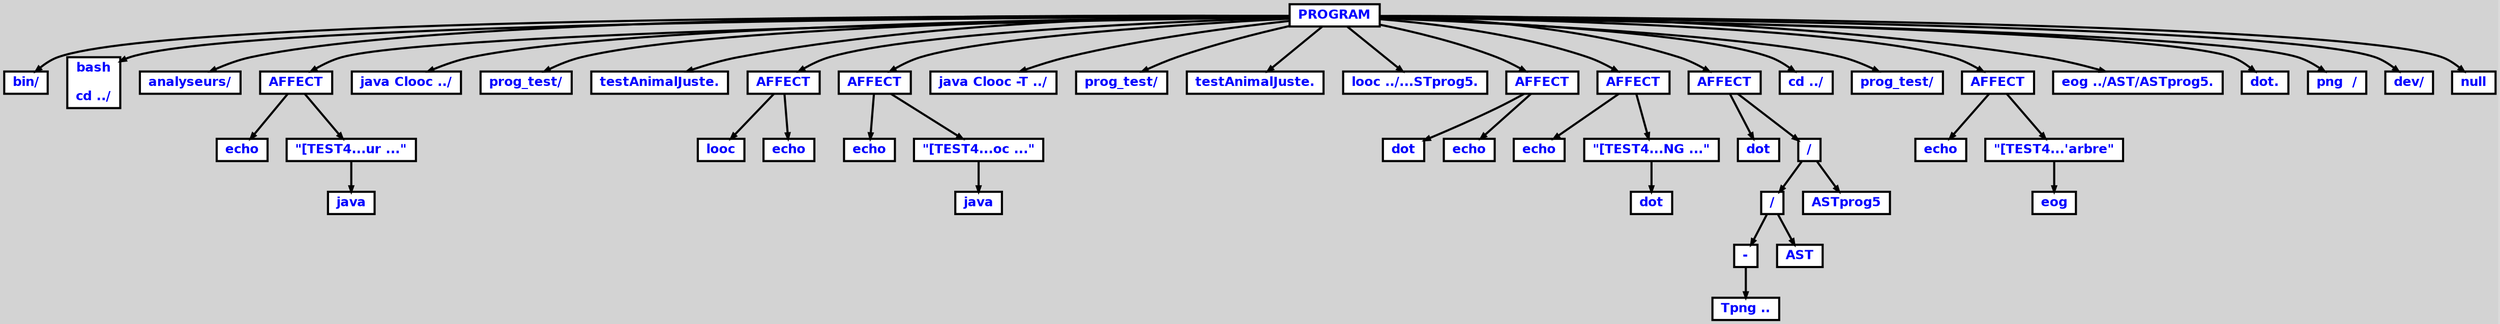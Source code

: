 digraph {

	ordering=out;
	ranksep=.4;
	bgcolor="lightgrey"; node [shape=box, fixedsize=false, fontsize=12, fontname="Helvetica-bold", fontcolor="blue"
		width=.25, height=.25, color="black", fillcolor="white", style="filled, solid, bold"];
	edge [arrowsize=.5, color="black", style="bold"]

  n0 [label="PROGRAM"];
  n1 [label="bin/"];
  n2 [label="bash\n\ncd ../"];
  n3 [label="analyseurs/"];
  n4 [label="AFFECT"];
  n4 [label="AFFECT"];
  n5 [label="echo"];
  n6 [label="\"[TEST4...ur ...\""];
  n6 [label="\"[TEST4...ur ...\""];
  n7 [label="java"];
  n8 [label="java Clooc ../"];
  n9 [label="prog_test/"];
  n10 [label="testAnimalJuste."];
  n11 [label="AFFECT"];
  n11 [label="AFFECT"];
  n12 [label="looc"];
  n13 [label="echo"];
  n14 [label="AFFECT"];
  n14 [label="AFFECT"];
  n15 [label="echo"];
  n16 [label="\"[TEST4...oc ...\""];
  n16 [label="\"[TEST4...oc ...\""];
  n17 [label="java"];
  n18 [label="java Clooc -T ../"];
  n19 [label="prog_test/"];
  n20 [label="testAnimalJuste."];
  n21 [label="looc ../...STprog5."];
  n22 [label="AFFECT"];
  n22 [label="AFFECT"];
  n23 [label="dot"];
  n24 [label="echo"];
  n25 [label="AFFECT"];
  n25 [label="AFFECT"];
  n26 [label="echo"];
  n27 [label="\"[TEST4...NG ...\""];
  n27 [label="\"[TEST4...NG ...\""];
  n28 [label="dot"];
  n29 [label="AFFECT"];
  n29 [label="AFFECT"];
  n30 [label="dot"];
  n31 [label="/"];
  n31 [label="/"];
  n32 [label="/"];
  n32 [label="/"];
  n33 [label="-"];
  n33 [label="-"];
  n34 [label="Tpng .."];
  n35 [label="AST"];
  n36 [label="ASTprog5"];
  n37 [label="cd ../"];
  n38 [label="prog_test/"];
  n39 [label="AFFECT"];
  n39 [label="AFFECT"];
  n40 [label="echo"];
  n41 [label="\"[TEST4...'arbre\""];
  n41 [label="\"[TEST4...'arbre\""];
  n42 [label="eog"];
  n43 [label="eog ../AST/ASTprog5."];
  n44 [label="dot."];
  n45 [label="png  /"];
  n46 [label="dev/"];
  n47 [label="null"];

  n0 -> n1 // "PROGRAM" -> "bin/"
  n0 -> n2 // "PROGRAM" -> "bash\n\ncd ../"
  n0 -> n3 // "PROGRAM" -> "analyseurs/"
  n0 -> n4 // "PROGRAM" -> "AFFECT"
  n4 -> n5 // "AFFECT" -> "echo"
  n4 -> n6 // "AFFECT" -> "\"[TEST4...ur ...\""
  n6 -> n7 // "\"[TEST4...ur ...\"" -> "java"
  n0 -> n8 // "PROGRAM" -> "java Clooc ../"
  n0 -> n9 // "PROGRAM" -> "prog_test/"
  n0 -> n10 // "PROGRAM" -> "testAnimalJuste."
  n0 -> n11 // "PROGRAM" -> "AFFECT"
  n11 -> n12 // "AFFECT" -> "looc"
  n11 -> n13 // "AFFECT" -> "echo"
  n0 -> n14 // "PROGRAM" -> "AFFECT"
  n14 -> n15 // "AFFECT" -> "echo"
  n14 -> n16 // "AFFECT" -> "\"[TEST4...oc ...\""
  n16 -> n17 // "\"[TEST4...oc ...\"" -> "java"
  n0 -> n18 // "PROGRAM" -> "java Clooc -T ../"
  n0 -> n19 // "PROGRAM" -> "prog_test/"
  n0 -> n20 // "PROGRAM" -> "testAnimalJuste."
  n0 -> n21 // "PROGRAM" -> "looc ../...STprog5."
  n0 -> n22 // "PROGRAM" -> "AFFECT"
  n22 -> n23 // "AFFECT" -> "dot"
  n22 -> n24 // "AFFECT" -> "echo"
  n0 -> n25 // "PROGRAM" -> "AFFECT"
  n25 -> n26 // "AFFECT" -> "echo"
  n25 -> n27 // "AFFECT" -> "\"[TEST4...NG ...\""
  n27 -> n28 // "\"[TEST4...NG ...\"" -> "dot"
  n0 -> n29 // "PROGRAM" -> "AFFECT"
  n29 -> n30 // "AFFECT" -> "dot"
  n29 -> n31 // "AFFECT" -> "/"
  n31 -> n32 // "/" -> "/"
  n32 -> n33 // "/" -> "-"
  n33 -> n34 // "-" -> "Tpng .."
  n32 -> n35 // "/" -> "AST"
  n31 -> n36 // "/" -> "ASTprog5"
  n0 -> n37 // "PROGRAM" -> "cd ../"
  n0 -> n38 // "PROGRAM" -> "prog_test/"
  n0 -> n39 // "PROGRAM" -> "AFFECT"
  n39 -> n40 // "AFFECT" -> "echo"
  n39 -> n41 // "AFFECT" -> "\"[TEST4...'arbre\""
  n41 -> n42 // "\"[TEST4...'arbre\"" -> "eog"
  n0 -> n43 // "PROGRAM" -> "eog ../AST/ASTprog5."
  n0 -> n44 // "PROGRAM" -> "dot."
  n0 -> n45 // "PROGRAM" -> "png  /"
  n0 -> n46 // "PROGRAM" -> "dev/"
  n0 -> n47 // "PROGRAM" -> "null"

}
